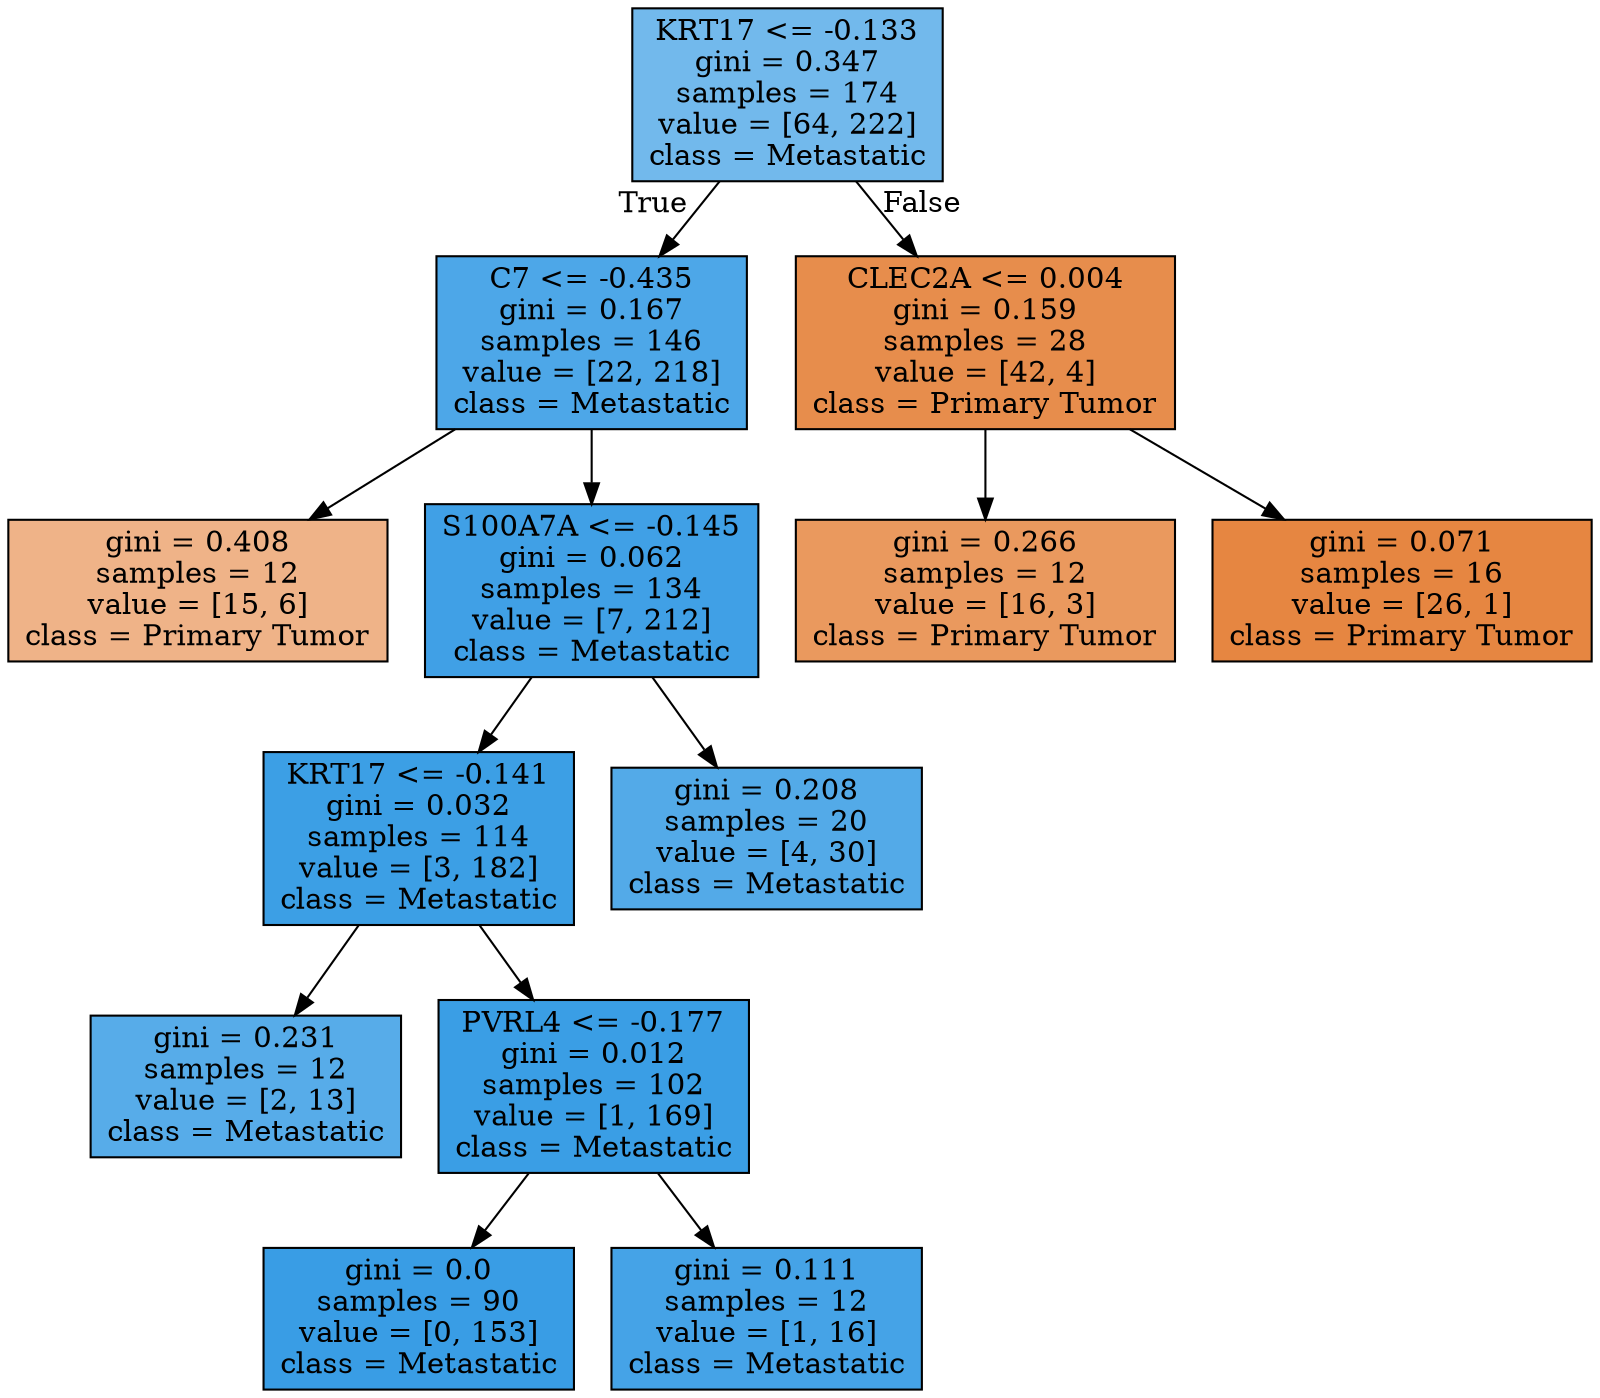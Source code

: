 digraph Tree {
node [shape=box, style="filled", color="black"] ;
0 [label="KRT17 <= -0.133\ngini = 0.347\nsamples = 174\nvalue = [64, 222]\nclass = Metastatic", fillcolor="#72b9ec"] ;
1 [label="C7 <= -0.435\ngini = 0.167\nsamples = 146\nvalue = [22, 218]\nclass = Metastatic", fillcolor="#4da7e8"] ;
0 -> 1 [labeldistance=2.5, labelangle=45, headlabel="True"] ;
2 [label="gini = 0.408\nsamples = 12\nvalue = [15, 6]\nclass = Primary Tumor", fillcolor="#efb388"] ;
1 -> 2 ;
3 [label="S100A7A <= -0.145\ngini = 0.062\nsamples = 134\nvalue = [7, 212]\nclass = Metastatic", fillcolor="#40a0e6"] ;
1 -> 3 ;
4 [label="KRT17 <= -0.141\ngini = 0.032\nsamples = 114\nvalue = [3, 182]\nclass = Metastatic", fillcolor="#3c9fe5"] ;
3 -> 4 ;
5 [label="gini = 0.231\nsamples = 12\nvalue = [2, 13]\nclass = Metastatic", fillcolor="#57ace9"] ;
4 -> 5 ;
6 [label="PVRL4 <= -0.177\ngini = 0.012\nsamples = 102\nvalue = [1, 169]\nclass = Metastatic", fillcolor="#3a9ee5"] ;
4 -> 6 ;
7 [label="gini = 0.0\nsamples = 90\nvalue = [0, 153]\nclass = Metastatic", fillcolor="#399de5"] ;
6 -> 7 ;
8 [label="gini = 0.111\nsamples = 12\nvalue = [1, 16]\nclass = Metastatic", fillcolor="#45a3e7"] ;
6 -> 8 ;
9 [label="gini = 0.208\nsamples = 20\nvalue = [4, 30]\nclass = Metastatic", fillcolor="#53aae8"] ;
3 -> 9 ;
10 [label="CLEC2A <= 0.004\ngini = 0.159\nsamples = 28\nvalue = [42, 4]\nclass = Primary Tumor", fillcolor="#e78d4c"] ;
0 -> 10 [labeldistance=2.5, labelangle=-45, headlabel="False"] ;
11 [label="gini = 0.266\nsamples = 12\nvalue = [16, 3]\nclass = Primary Tumor", fillcolor="#ea995e"] ;
10 -> 11 ;
12 [label="gini = 0.071\nsamples = 16\nvalue = [26, 1]\nclass = Primary Tumor", fillcolor="#e68641"] ;
10 -> 12 ;
}